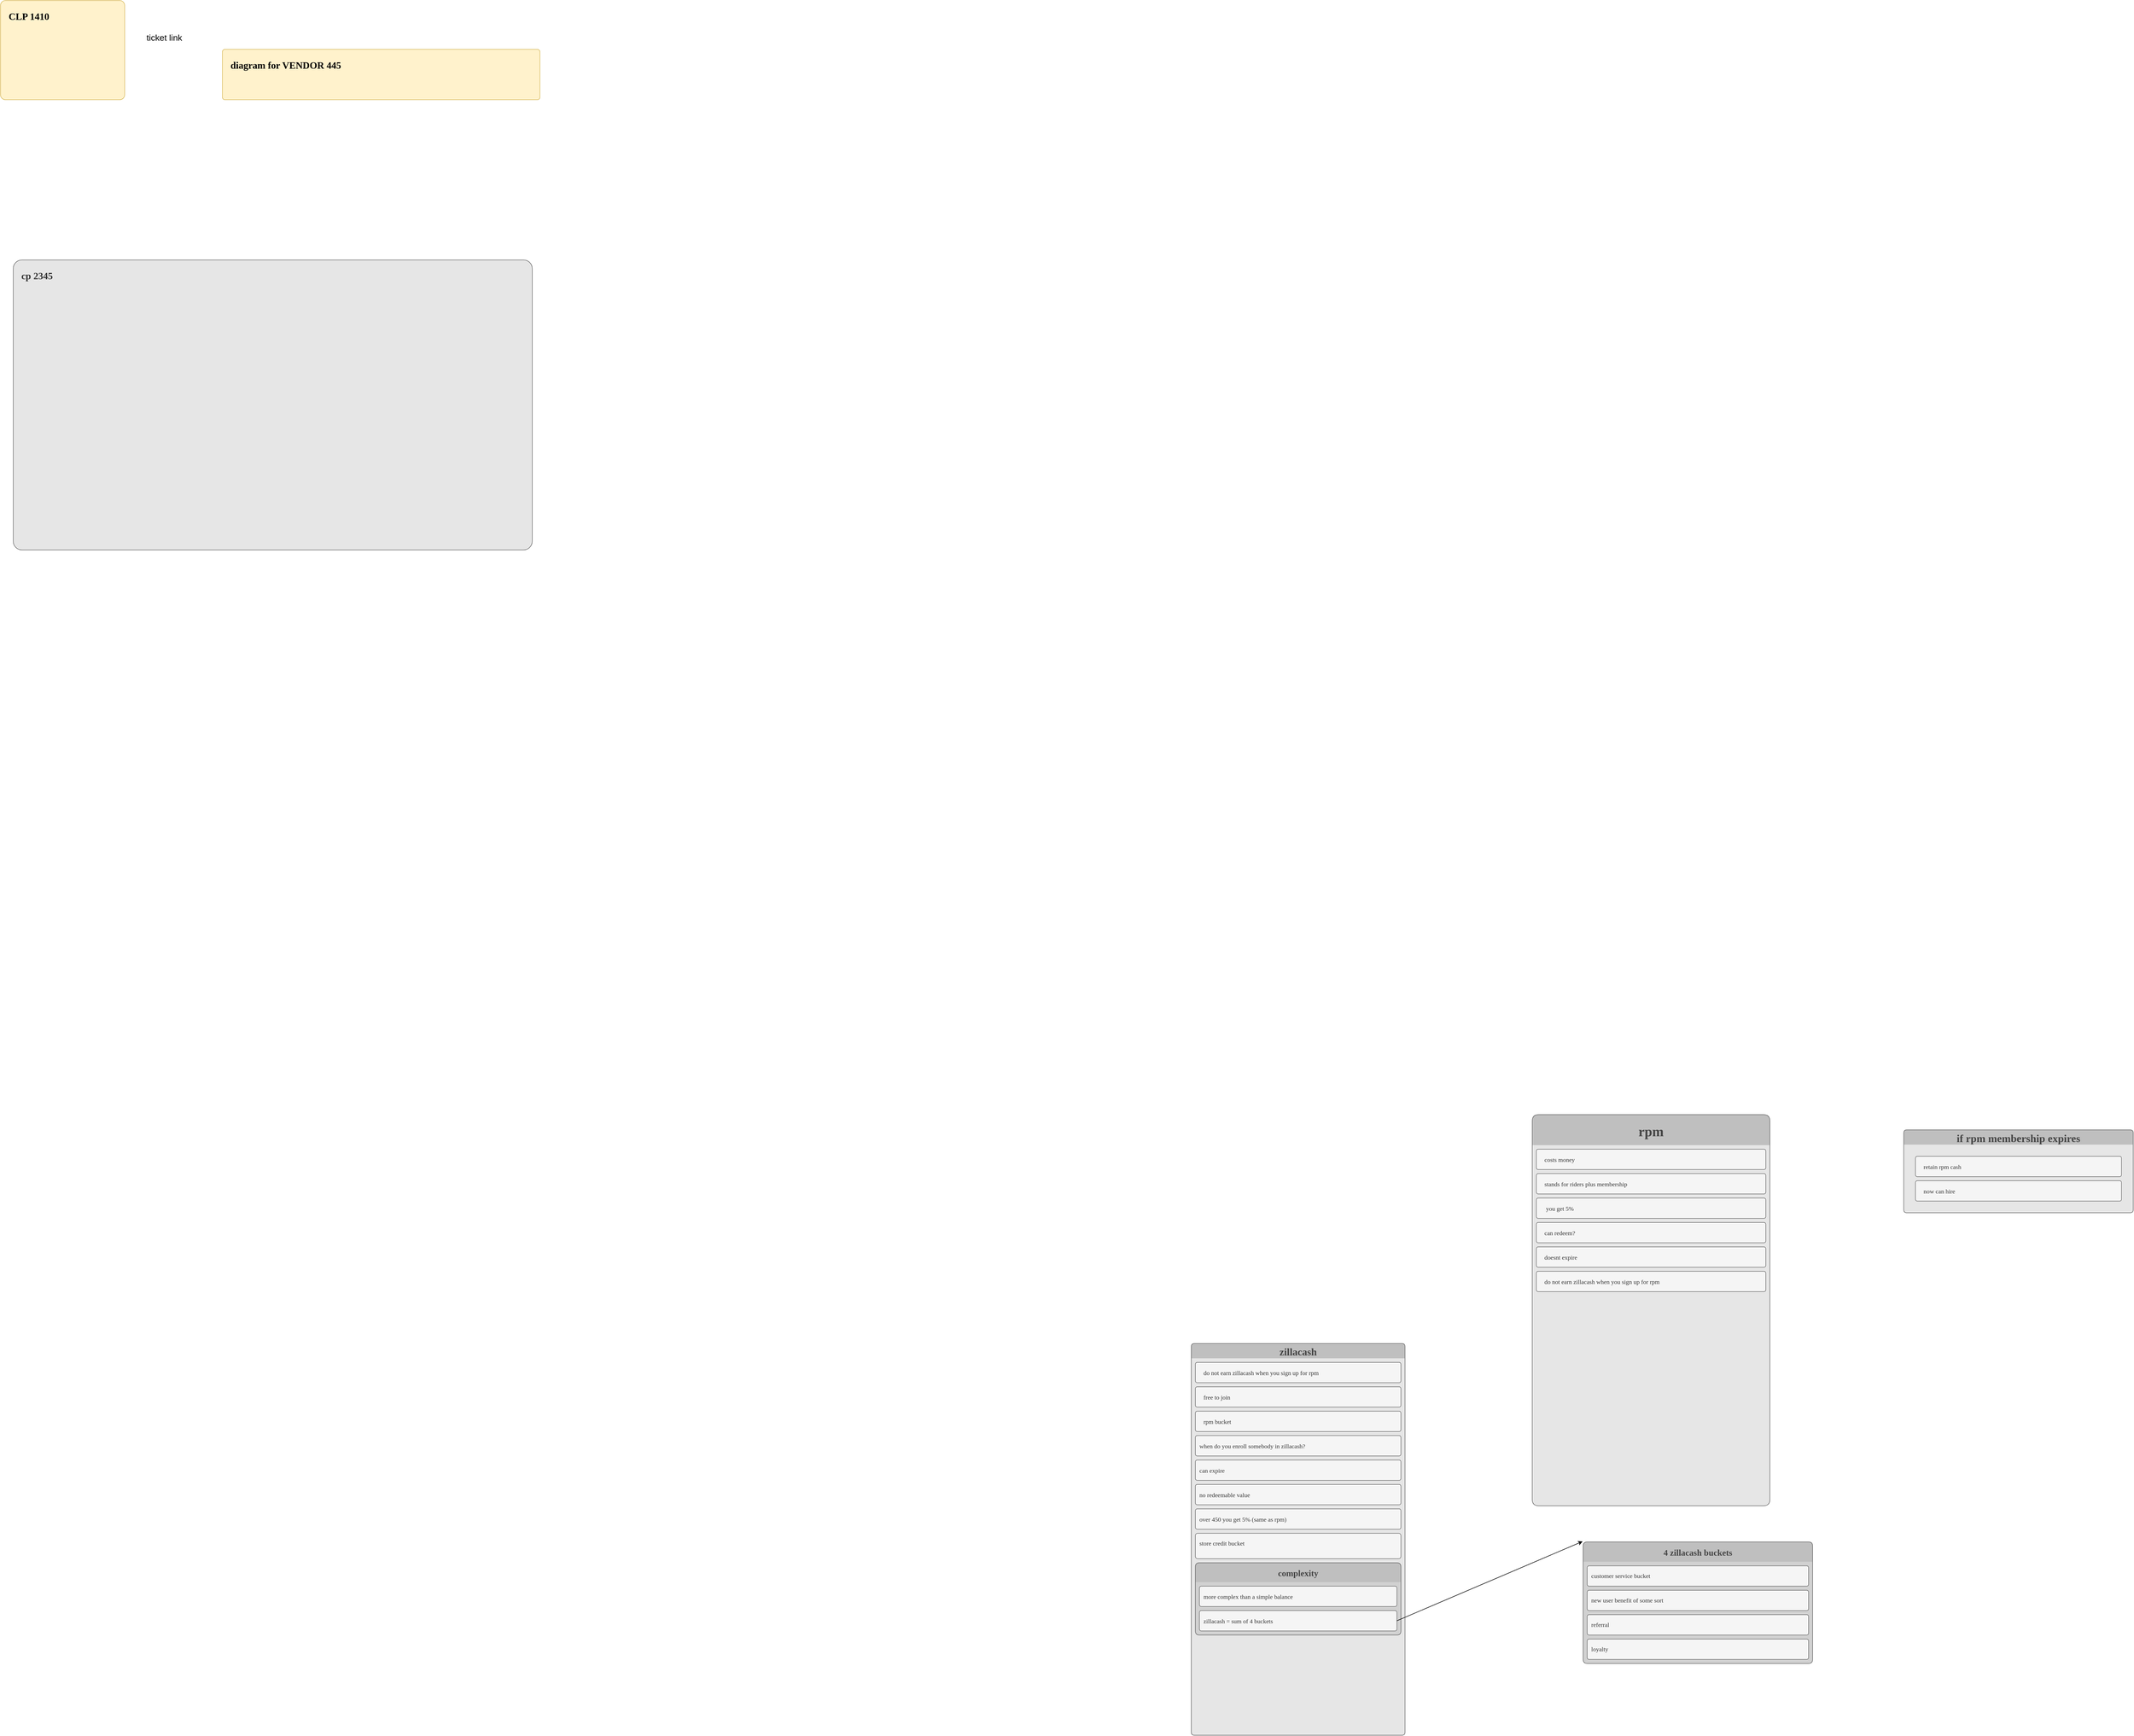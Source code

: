 <mxfile version="15.3.1" type="github" pages="6">
  <diagram id="C5RBs43oDa-KdzZeNtuy" name="inbox">
    <mxGraphModel dx="-772" dy="-1730" grid="1" gridSize="10" guides="1" tooltips="1" connect="1" arrows="1" fold="1" page="0" pageScale="1" pageWidth="850" pageHeight="1100" math="0" shadow="0">
      <root>
        <mxCell id="WIyWlLk6GJQsqaUBKTNV-0" />
        <mxCell id="WIyWlLk6GJQsqaUBKTNV-1" parent="WIyWlLk6GJQsqaUBKTNV-0" />
        <mxCell id="XGWsrecttMS9lB-RMu0K-0" value="CLP 1410" style="rounded=1;whiteSpace=wrap;html=1;fontStyle=1;arcSize=5;align=left;verticalAlign=top;spacingLeft=8;spacingTop=8;fontSize=19;strokeColor=#d6b656;fillColor=#fff2cc;spacingBottom=16;spacing=8;container=1;dropTarget=1;recursiveResize=1;collapsible=0;fontFamily=Merriweather sans;fontSource=https%3A%2F%2Ffonts.googleapis.com%2Fcss%3Ffamily%3DMerriweather%2Bsans;" parent="WIyWlLk6GJQsqaUBKTNV-1" vertex="1">
          <mxGeometry x="3660" y="3390" width="244" height="195" as="geometry" />
        </mxCell>
        <UserObject label="ticket link" link="https://revzilla.atlassian.net/browse/CLP-1410" id="XGWsrecttMS9lB-RMu0K-1">
          <mxCell style="text;whiteSpace=wrap;html=1;fontSize=17;" parent="XGWsrecttMS9lB-RMu0K-0" vertex="1">
            <mxGeometry x="285" y="57.21" width="74.99" height="34" as="geometry" />
          </mxCell>
        </UserObject>
        <UserObject label="diagram for VENDOR 445" link="https://app.diagrams.net/?client=1#HumamiMike%2Ftechnical-mess-diagrams%2Fmaster%2FVENDOR-445.drawio" id="XGWsrecttMS9lB-RMu0K-2">
          <mxCell style="rounded=1;whiteSpace=wrap;html=1;fontStyle=1;arcSize=5;align=left;verticalAlign=top;spacingLeft=8;spacingTop=8;fontSize=19;strokeColor=#d6b656;fillColor=#fff2cc;spacingBottom=16;spacing=8;container=1;dropTarget=1;recursiveResize=1;collapsible=0;fontFamily=Merriweather sans;fontSource=https%3A%2F%2Ffonts.googleapis.com%2Fcss%3Ffamily%3DMerriweather%2Bsans;" parent="WIyWlLk6GJQsqaUBKTNV-1" vertex="1">
            <mxGeometry x="4096" y="3486" width="624" height="99" as="geometry" />
          </mxCell>
        </UserObject>
        <mxCell id="IZxSpuK1Vqr3n79-WZ3M-0" value="zillacash" style="swimlane;html=0;startSize=29;childLayout=stackLayout;horizontalStack=0;stackBorder=8;stackSpacing=8;resizeLast=0;resizeParent=1;swimlaneLine=0;swimlaneFillColor=#E6E6E6;dropTarget=1;collapsible=0;container=1;verticalAlign=middle;fontSize=20;fontStyle=1;labelPosition=center;verticalLabelPosition=middle;align=center;rounded=1;arcSize=7;autosize=0;perimeterSpacing=1;horizontal=1;allowArrows=0;fontFamily=Merriweather sans;fontSource=https%3A%2F%2Ffonts.googleapis.com%2Fcss%3Ffamily%3DMerriweather%2Bsans;fontColor=#454545;labelBorderColor=none;strokeColor=#616161;fillColor=#BFBFBF;" parent="WIyWlLk6GJQsqaUBKTNV-1" vertex="1">
          <mxGeometry x="6000" y="6030" width="420" height="770" as="geometry" />
        </mxCell>
        <mxCell id="IZxSpuK1Vqr3n79-WZ3M-32" value="do not earn zillacash when you sign up for rpm " style="rounded=1;whiteSpace=wrap;html=1;fontSize=12;startSize=0;align=left;labelPosition=center;verticalLabelPosition=middle;verticalAlign=top;shadow=0;fontFamily=Merriweather sans;fontStyle=0;strokeColor=#666666;fillColor=#f5f5f5;arcSize=9;spacingTop=1;spacingLeft=8;fontSource=https%3A%2F%2Ffonts.googleapis.com%2Fcss%3Ffamily%3DMerriweather%2Bsans;fontColor=#333333;autosize=1;spacing=8;" parent="IZxSpuK1Vqr3n79-WZ3M-0" vertex="1">
          <mxGeometry x="8" y="37" width="404" height="40" as="geometry" />
        </mxCell>
        <mxCell id="IZxSpuK1Vqr3n79-WZ3M-1" value="free to join " style="rounded=1;whiteSpace=wrap;html=1;fontSize=12;startSize=0;align=left;labelPosition=center;verticalLabelPosition=middle;verticalAlign=top;shadow=0;fontFamily=Merriweather sans;fontStyle=0;strokeColor=#666666;fillColor=#f5f5f5;arcSize=9;spacingTop=1;spacingLeft=8;fontSource=https%3A%2F%2Ffonts.googleapis.com%2Fcss%3Ffamily%3DMerriweather%2Bsans;fontColor=#333333;autosize=1;spacing=8;" parent="IZxSpuK1Vqr3n79-WZ3M-0" vertex="1">
          <mxGeometry x="8" y="85" width="404" height="40" as="geometry" />
        </mxCell>
        <mxCell id="IZxSpuK1Vqr3n79-WZ3M-40" value="rpm bucket " style="rounded=1;whiteSpace=wrap;html=1;fontSize=12;startSize=0;align=left;labelPosition=center;verticalLabelPosition=middle;verticalAlign=top;shadow=0;fontFamily=Merriweather sans;fontStyle=0;strokeColor=#666666;fillColor=#f5f5f5;arcSize=9;spacingTop=1;spacingLeft=8;fontSource=https%3A%2F%2Ffonts.googleapis.com%2Fcss%3Ffamily%3DMerriweather%2Bsans;fontColor=#333333;autosize=1;spacing=8;" parent="IZxSpuK1Vqr3n79-WZ3M-0" vertex="1">
          <mxGeometry x="8" y="133" width="404" height="40" as="geometry" />
        </mxCell>
        <mxCell id="IZxSpuK1Vqr3n79-WZ3M-41" value="when do you enroll somebody in zillacash? " style="rounded=1;whiteSpace=wrap;html=1;fontSize=12;startSize=0;align=left;labelPosition=center;verticalLabelPosition=middle;verticalAlign=top;shadow=0;fontFamily=Merriweather sans;fontStyle=0;strokeColor=#666666;fillColor=#f5f5f5;arcSize=9;spacingTop=1;spacingLeft=0;fontSource=https%3A%2F%2Ffonts.googleapis.com%2Fcss%3Ffamily%3DMerriweather%2Bsans;fontColor=#333333;autosize=1;spacing=8;" parent="IZxSpuK1Vqr3n79-WZ3M-0" vertex="1">
          <mxGeometry x="8" y="181" width="404" height="40" as="geometry" />
        </mxCell>
        <mxCell id="IZxSpuK1Vqr3n79-WZ3M-4" value="can expire " style="rounded=1;whiteSpace=wrap;html=1;fontSize=12;startSize=0;align=left;labelPosition=center;verticalLabelPosition=middle;verticalAlign=top;shadow=0;fontFamily=Merriweather sans;fontStyle=0;strokeColor=#666666;fillColor=#f5f5f5;arcSize=9;spacingTop=1;spacingLeft=0;fontSource=https%3A%2F%2Ffonts.googleapis.com%2Fcss%3Ffamily%3DMerriweather%2Bsans;fontColor=#333333;autosize=1;spacing=8;" parent="IZxSpuK1Vqr3n79-WZ3M-0" vertex="1">
          <mxGeometry x="8" y="229" width="404" height="40" as="geometry" />
        </mxCell>
        <mxCell id="IZxSpuK1Vqr3n79-WZ3M-3" value="no redeemable value " style="rounded=1;whiteSpace=wrap;html=1;fontSize=12;startSize=0;align=left;labelPosition=center;verticalLabelPosition=middle;verticalAlign=top;shadow=0;fontFamily=Merriweather sans;fontStyle=0;strokeColor=#666666;fillColor=#f5f5f5;arcSize=9;spacingTop=1;spacingLeft=0;fontSource=https%3A%2F%2Ffonts.googleapis.com%2Fcss%3Ffamily%3DMerriweather%2Bsans;fontColor=#333333;autosize=1;spacing=8;" parent="IZxSpuK1Vqr3n79-WZ3M-0" vertex="1">
          <mxGeometry x="8" y="277" width="404" height="40" as="geometry" />
        </mxCell>
        <mxCell id="IZxSpuK1Vqr3n79-WZ3M-2" value="over 450 you get 5% (same as rpm) " style="rounded=1;whiteSpace=wrap;html=1;fontSize=12;startSize=0;align=left;labelPosition=center;verticalLabelPosition=middle;verticalAlign=top;shadow=0;fontFamily=Merriweather sans;fontStyle=0;strokeColor=#666666;fillColor=#f5f5f5;arcSize=9;spacingTop=1;spacingLeft=0;fontSource=https%3A%2F%2Ffonts.googleapis.com%2Fcss%3Ffamily%3DMerriweather%2Bsans;fontColor=#333333;autosize=1;spacing=8;" parent="IZxSpuK1Vqr3n79-WZ3M-0" vertex="1">
          <mxGeometry x="8" y="325" width="404" height="40" as="geometry" />
        </mxCell>
        <mxCell id="IZxSpuK1Vqr3n79-WZ3M-39" value="&lt;div&gt;store credit bucket &lt;br&gt;&lt;/div&gt;&lt;div&gt;&lt;br&gt;&lt;/div&gt;" style="rounded=1;whiteSpace=wrap;html=1;fontSize=12;startSize=0;align=left;labelPosition=center;verticalLabelPosition=middle;verticalAlign=top;shadow=0;fontFamily=Merriweather sans;fontStyle=0;strokeColor=#666666;fillColor=#f5f5f5;arcSize=9;spacingTop=0;spacingLeft=0;fontSource=https%3A%2F%2Ffonts.googleapis.com%2Fcss%3Ffamily%3DMerriweather%2Bsans;fontColor=#333333;autosize=1;spacing=8;" parent="IZxSpuK1Vqr3n79-WZ3M-0" vertex="1">
          <mxGeometry x="8" y="373" width="404" height="50" as="geometry" />
        </mxCell>
        <mxCell id="IZxSpuK1Vqr3n79-WZ3M-45" value="complexity" style="swimlane;html=0;startSize=38;childLayout=stackLayout;horizontalStack=0;stackBorder=8;stackSpacing=8;resizeLast=0;resizeParent=1;swimlaneLine=0;swimlaneFillColor=#D1D1D1;dropTarget=1;collapsible=0;container=1;verticalAlign=middle;fontSize=17;fontStyle=1;labelPosition=center;verticalLabelPosition=middle;align=center;rounded=1;arcSize=7;autosize=1;perimeterSpacing=1;horizontal=1;allowArrows=0;fontFamily=Merriweather sans;fontSource=https%3A%2F%2Ffonts.googleapis.com%2Fcss%3Ffamily%3DMerriweather%2Bsans;fontColor=#454545;labelBorderColor=none;strokeColor=#616161;fillColor=#BFBFBF;resizeHeight=1;" parent="IZxSpuK1Vqr3n79-WZ3M-0" vertex="1">
          <mxGeometry x="8" y="431" width="404" height="142" as="geometry" />
        </mxCell>
        <mxCell id="IZxSpuK1Vqr3n79-WZ3M-11" value="more complex than a simple balance " style="rounded=1;whiteSpace=wrap;html=1;fontSize=12;startSize=0;align=left;labelPosition=center;verticalLabelPosition=middle;verticalAlign=top;shadow=0;fontFamily=Merriweather sans;fontStyle=0;strokeColor=#666666;fillColor=#f5f5f5;arcSize=9;spacingTop=1;spacingLeft=0;fontSource=https%3A%2F%2Ffonts.googleapis.com%2Fcss%3Ffamily%3DMerriweather%2Bsans;fontColor=#333333;autosize=1;spacing=8;" parent="IZxSpuK1Vqr3n79-WZ3M-45" vertex="1">
          <mxGeometry x="8" y="46" width="388" height="40" as="geometry" />
        </mxCell>
        <mxCell id="IZxSpuK1Vqr3n79-WZ3M-38" value="zillacash = sum of 4 buckets " style="rounded=1;whiteSpace=wrap;html=1;fontSize=12;startSize=0;align=left;labelPosition=center;verticalLabelPosition=middle;verticalAlign=top;shadow=0;fontFamily=Merriweather sans;fontStyle=0;strokeColor=#666666;fillColor=#f5f5f5;arcSize=9;spacingTop=1;spacingLeft=0;fontSource=https%3A%2F%2Ffonts.googleapis.com%2Fcss%3Ffamily%3DMerriweather%2Bsans;fontColor=#333333;autosize=1;spacing=8;" parent="IZxSpuK1Vqr3n79-WZ3M-45" vertex="1">
          <mxGeometry x="8" y="94" width="388" height="40" as="geometry" />
        </mxCell>
        <mxCell id="IZxSpuK1Vqr3n79-WZ3M-5" value="rpm" style="swimlane;html=0;startSize=60;childLayout=stackLayout;horizontalStack=0;stackBorder=8;stackSpacing=8;resizeLast=0;resizeParent=1;swimlaneLine=0;swimlaneFillColor=#E6E6E6;dropTarget=1;collapsible=0;container=1;verticalAlign=middle;fontSize=27;fontStyle=1;labelPosition=center;verticalLabelPosition=middle;align=center;rounded=1;arcSize=7;autosize=0;perimeterSpacing=4;horizontal=1;allowArrows=0;fontFamily=Merriweather sans;fontSource=https%3A%2F%2Ffonts.googleapis.com%2Fcss%3Ffamily%3DMerriweather%2Bsans;fontColor=#454545;labelBorderColor=none;strokeColor=#616161;fillColor=#BFBFBF;" parent="WIyWlLk6GJQsqaUBKTNV-1" vertex="1">
          <mxGeometry x="6670" y="5580" width="467" height="769" as="geometry" />
        </mxCell>
        <mxCell id="IZxSpuK1Vqr3n79-WZ3M-6" value="costs money" style="rounded=1;whiteSpace=wrap;html=1;fontSize=12;startSize=0;align=left;labelPosition=center;verticalLabelPosition=middle;verticalAlign=top;shadow=0;fontFamily=Merriweather sans;fontStyle=0;strokeColor=#666666;fillColor=#f5f5f5;arcSize=9;spacingTop=1;spacingLeft=8;fontSource=https%3A%2F%2Ffonts.googleapis.com%2Fcss%3Ffamily%3DMerriweather%2Bsans;fontColor=#333333;autosize=1;spacing=8;" parent="IZxSpuK1Vqr3n79-WZ3M-5" vertex="1">
          <mxGeometry x="8" y="68" width="451" height="40" as="geometry" />
        </mxCell>
        <mxCell id="IZxSpuK1Vqr3n79-WZ3M-36" value="stands for riders plus membership" style="rounded=1;whiteSpace=wrap;html=1;fontSize=12;startSize=0;align=left;labelPosition=center;verticalLabelPosition=middle;verticalAlign=top;shadow=0;fontFamily=Merriweather sans;fontStyle=0;strokeColor=#666666;fillColor=#f5f5f5;arcSize=9;spacingTop=1;spacingLeft=8;fontSource=https%3A%2F%2Ffonts.googleapis.com%2Fcss%3Ffamily%3DMerriweather%2Bsans;fontColor=#333333;autosize=1;spacing=8;" parent="IZxSpuK1Vqr3n79-WZ3M-5" vertex="1">
          <mxGeometry x="8" y="116" width="451" height="40" as="geometry" />
        </mxCell>
        <mxCell id="IZxSpuK1Vqr3n79-WZ3M-7" value="&amp;nbsp;you get 5%" style="rounded=1;whiteSpace=wrap;html=1;fontSize=12;startSize=0;align=left;labelPosition=center;verticalLabelPosition=middle;verticalAlign=top;shadow=0;fontFamily=Merriweather sans;fontStyle=0;strokeColor=#666666;fillColor=#f5f5f5;arcSize=9;spacingTop=1;spacingLeft=8;fontSource=https%3A%2F%2Ffonts.googleapis.com%2Fcss%3Ffamily%3DMerriweather%2Bsans;fontColor=#333333;autosize=1;spacing=8;" parent="IZxSpuK1Vqr3n79-WZ3M-5" vertex="1">
          <mxGeometry x="8" y="164" width="451" height="40" as="geometry" />
        </mxCell>
        <mxCell id="IZxSpuK1Vqr3n79-WZ3M-8" value="can redeem?" style="rounded=1;whiteSpace=wrap;html=1;fontSize=12;startSize=0;align=left;labelPosition=center;verticalLabelPosition=middle;verticalAlign=top;shadow=0;fontFamily=Merriweather sans;fontStyle=0;strokeColor=#666666;fillColor=#f5f5f5;arcSize=9;spacingTop=1;spacingLeft=8;fontSource=https%3A%2F%2Ffonts.googleapis.com%2Fcss%3Ffamily%3DMerriweather%2Bsans;fontColor=#333333;autosize=1;spacing=8;" parent="IZxSpuK1Vqr3n79-WZ3M-5" vertex="1">
          <mxGeometry x="8" y="212" width="451" height="40" as="geometry" />
        </mxCell>
        <mxCell id="IZxSpuK1Vqr3n79-WZ3M-9" value="doesnt expire" style="rounded=1;whiteSpace=wrap;html=1;fontSize=12;startSize=0;align=left;labelPosition=center;verticalLabelPosition=middle;verticalAlign=top;shadow=0;fontFamily=Merriweather sans;fontStyle=0;strokeColor=#666666;fillColor=#f5f5f5;arcSize=9;spacingTop=1;spacingLeft=8;fontSource=https%3A%2F%2Ffonts.googleapis.com%2Fcss%3Ffamily%3DMerriweather%2Bsans;fontColor=#333333;autosize=1;spacing=8;" parent="IZxSpuK1Vqr3n79-WZ3M-5" vertex="1">
          <mxGeometry x="8" y="260" width="451" height="40" as="geometry" />
        </mxCell>
        <mxCell id="IZxSpuK1Vqr3n79-WZ3M-28" value="do not earn zillacash when you sign up for rpm" style="rounded=1;whiteSpace=wrap;html=1;fontSize=12;startSize=0;align=left;labelPosition=center;verticalLabelPosition=middle;verticalAlign=top;shadow=0;fontFamily=Merriweather sans;fontStyle=0;strokeColor=#666666;fillColor=#f5f5f5;arcSize=9;spacingTop=1;spacingLeft=8;fontSource=https%3A%2F%2Ffonts.googleapis.com%2Fcss%3Ffamily%3DMerriweather%2Bsans;fontColor=#333333;autosize=1;spacing=8;" parent="IZxSpuK1Vqr3n79-WZ3M-5" vertex="1">
          <mxGeometry x="8" y="308" width="451" height="40" as="geometry" />
        </mxCell>
        <mxCell id="IZxSpuK1Vqr3n79-WZ3M-21" value="4 zillacash buckets" style="swimlane;html=0;startSize=39;childLayout=stackLayout;horizontalStack=0;stackBorder=8;stackSpacing=8;resizeLast=0;resizeParent=1;swimlaneLine=0;swimlaneFillColor=#D1D1D1;dropTarget=1;collapsible=0;container=1;verticalAlign=middle;fontSize=17;fontStyle=1;labelPosition=center;verticalLabelPosition=middle;align=center;rounded=1;arcSize=7;autosize=1;perimeterSpacing=1;horizontal=1;allowArrows=0;fontFamily=Merriweather sans;fontSource=https%3A%2F%2Ffonts.googleapis.com%2Fcss%3Ffamily%3DMerriweather%2Bsans;fontColor=#454545;labelBorderColor=none;strokeColor=#616161;fillColor=#BFBFBF;resizeHeight=1;" parent="WIyWlLk6GJQsqaUBKTNV-1" vertex="1">
          <mxGeometry x="6770" y="6420" width="451" height="239" as="geometry" />
        </mxCell>
        <mxCell id="IZxSpuK1Vqr3n79-WZ3M-12" value="customer service bucket " style="rounded=1;whiteSpace=wrap;html=1;fontSize=12;startSize=0;align=left;labelPosition=center;verticalLabelPosition=middle;verticalAlign=top;shadow=0;fontFamily=Merriweather sans;fontStyle=0;strokeColor=#666666;fillColor=#f5f5f5;arcSize=9;spacingTop=0;spacingLeft=0;fontSource=https%3A%2F%2Ffonts.googleapis.com%2Fcss%3Ffamily%3DMerriweather%2Bsans;fontColor=#333333;spacing=8;autosize=1;" parent="IZxSpuK1Vqr3n79-WZ3M-21" vertex="1">
          <mxGeometry x="8" y="47" width="435" height="40" as="geometry" />
        </mxCell>
        <mxCell id="IZxSpuK1Vqr3n79-WZ3M-37" value="new user benefit of some sort " style="rounded=1;whiteSpace=wrap;html=1;fontSize=12;startSize=0;align=left;labelPosition=center;verticalLabelPosition=middle;verticalAlign=top;shadow=0;fontFamily=Merriweather sans;fontStyle=0;strokeColor=#666666;fillColor=#f5f5f5;arcSize=9;spacingTop=0;spacingLeft=0;fontSource=https%3A%2F%2Ffonts.googleapis.com%2Fcss%3Ffamily%3DMerriweather%2Bsans;fontColor=#333333;spacing=8;autosize=1;" parent="IZxSpuK1Vqr3n79-WZ3M-21" vertex="1">
          <mxGeometry x="8" y="95" width="435" height="40" as="geometry" />
        </mxCell>
        <mxCell id="IZxSpuK1Vqr3n79-WZ3M-42" value="referral " style="rounded=1;whiteSpace=wrap;html=1;fontSize=12;startSize=0;align=left;labelPosition=center;verticalLabelPosition=middle;verticalAlign=top;shadow=0;fontFamily=Merriweather sans;fontStyle=0;strokeColor=#666666;fillColor=#f5f5f5;arcSize=9;spacingTop=0;spacingLeft=0;fontSource=https%3A%2F%2Ffonts.googleapis.com%2Fcss%3Ffamily%3DMerriweather%2Bsans;fontColor=#333333;spacing=8;autosize=1;" parent="IZxSpuK1Vqr3n79-WZ3M-21" vertex="1">
          <mxGeometry x="8" y="143" width="435" height="40" as="geometry" />
        </mxCell>
        <mxCell id="IZxSpuK1Vqr3n79-WZ3M-20" value="&lt;div&gt;loyalty&lt;/div&gt;" style="rounded=1;whiteSpace=wrap;html=1;fontSize=12;startSize=0;align=left;labelPosition=center;verticalLabelPosition=middle;verticalAlign=top;shadow=0;fontFamily=Merriweather sans;fontStyle=0;strokeColor=#666666;fillColor=#f5f5f5;arcSize=9;spacingTop=0;spacingLeft=0;fontSource=https%3A%2F%2Ffonts.googleapis.com%2Fcss%3Ffamily%3DMerriweather%2Bsans;fontColor=#333333;spacing=8;autosize=1;" parent="IZxSpuK1Vqr3n79-WZ3M-21" vertex="1">
          <mxGeometry x="8" y="191" width="435" height="40" as="geometry" />
        </mxCell>
        <mxCell id="IZxSpuK1Vqr3n79-WZ3M-44" style="rounded=0;orthogonalLoop=1;jettySize=auto;html=1;exitX=1;exitY=0.5;exitDx=0;exitDy=0;entryX=0;entryY=0;entryDx=0;entryDy=0;fontSize=21;" parent="WIyWlLk6GJQsqaUBKTNV-1" source="IZxSpuK1Vqr3n79-WZ3M-38" target="IZxSpuK1Vqr3n79-WZ3M-21" edge="1">
          <mxGeometry relative="1" as="geometry" />
        </mxCell>
        <UserObject label="cp 2345" link="data:page/id,0HrBhqJpiohKNROaSmBl" id="JqBsoodp6zVxTvjz_Dbs-0">
          <mxCell style="rounded=1;whiteSpace=wrap;html=1;fontStyle=1;arcSize=3;align=left;verticalAlign=top;spacingLeft=8;spacingTop=8;fontSize=19;fontColor=#333333;strokeColor=#666666;fillColor=#E6E6E6;spacingBottom=16;spacing=8;container=1;dropTarget=1;recursiveResize=0;collapsible=0;fontFamily=Merriweather sans;fontSource=https%3A%2F%2Ffonts.googleapis.com%2Fcss%3Ffamily%3DMerriweather%2Bsans;movable=0;resizable=0;rotatable=0;deletable=0;editable=0;connectable=0;" parent="WIyWlLk6GJQsqaUBKTNV-1" vertex="1">
            <mxGeometry x="3685" y="3900" width="1020" height="570" as="geometry" />
          </mxCell>
        </UserObject>
        <mxCell id="IZxSpuK1Vqr3n79-WZ3M-29" value="if rpm membership expires" style="swimlane;html=0;startSize=29;childLayout=stackLayout;horizontalStack=0;stackBorder=23;stackSpacing=8;resizeLast=0;resizeParent=1;swimlaneLine=0;swimlaneFillColor=#E6E6E6;dropTarget=1;collapsible=0;container=1;verticalAlign=middle;fontSize=21;fontStyle=1;labelPosition=center;verticalLabelPosition=middle;align=center;rounded=1;arcSize=7;autosize=0;perimeterSpacing=1;horizontal=1;allowArrows=0;fontFamily=Merriweather sans;fontSource=https%3A%2F%2Ffonts.googleapis.com%2Fcss%3Ffamily%3DMerriweather%2Bsans;fontColor=#454545;labelBorderColor=none;strokeColor=#616161;fillColor=#BFBFBF;" parent="WIyWlLk6GJQsqaUBKTNV-1" vertex="1">
          <mxGeometry x="7400" y="5610" width="451" height="163" as="geometry" />
        </mxCell>
        <mxCell id="IZxSpuK1Vqr3n79-WZ3M-30" value="&lt;div&gt;retain rpm cash&lt;/div&gt;" style="rounded=1;whiteSpace=wrap;html=1;fontSize=12;startSize=0;align=left;labelPosition=center;verticalLabelPosition=middle;verticalAlign=top;shadow=0;fontFamily=Merriweather sans;fontStyle=0;strokeColor=#666666;fillColor=#f5f5f5;arcSize=9;spacingTop=1;spacingLeft=8;fontSource=https%3A%2F%2Ffonts.googleapis.com%2Fcss%3Ffamily%3DMerriweather%2Bsans;fontColor=#333333;autosize=1;spacing=8;" parent="IZxSpuK1Vqr3n79-WZ3M-29" vertex="1">
          <mxGeometry x="23" y="52" width="405" height="40" as="geometry" />
        </mxCell>
        <mxCell id="IZxSpuK1Vqr3n79-WZ3M-35" value="now can hire " style="rounded=1;whiteSpace=wrap;html=1;fontSize=12;startSize=0;align=left;labelPosition=center;verticalLabelPosition=middle;verticalAlign=top;shadow=0;fontFamily=Merriweather sans;fontStyle=0;strokeColor=#666666;fillColor=#f5f5f5;arcSize=9;spacingTop=1;spacingLeft=8;fontSource=https%3A%2F%2Ffonts.googleapis.com%2Fcss%3Ffamily%3DMerriweather%2Bsans;fontColor=#333333;autosize=1;spacing=8;" parent="IZxSpuK1Vqr3n79-WZ3M-29" vertex="1">
          <mxGeometry x="23" y="100" width="405" height="40" as="geometry" />
        </mxCell>
      </root>
    </mxGraphModel>
  </diagram>
  <diagram id="WySVT0Ndezc4DhmYAPEs" name="loyalty-diagram">
    <mxGraphModel dx="-1565" dy="-2562" grid="1" gridSize="10" guides="1" tooltips="1" connect="1" arrows="1" fold="1" page="1" pageScale="1" pageWidth="850" pageHeight="1100" math="0" shadow="0">
      <root>
        <mxCell id="m8sjC8u_sM0VH_ZlLgdD-0" />
        <mxCell id="m8sjC8u_sM0VH_ZlLgdD-1" parent="m8sjC8u_sM0VH_ZlLgdD-0" />
        <mxCell id="m8sjC8u_sM0VH_ZlLgdD-2" value="clp 2341" style="rounded=1;whiteSpace=wrap;html=1;fontStyle=1;arcSize=4;align=left;verticalAlign=top;spacingLeft=8;spacingTop=8;fontSize=19;fontColor=#333333;strokeColor=#666666;fillColor=#E6E6E6;spacingBottom=16;spacing=8;container=1;dropTarget=1;recursiveResize=1;collapsible=0;fontFamily=Merriweather sans;fontSource=https%3A%2F%2Ffonts.googleapis.com%2Fcss%3Ffamily%3DMerriweather%2Bsans;movable=1;resizable=1;rotatable=1;deletable=1;editable=1;connectable=1;" parent="m8sjC8u_sM0VH_ZlLgdD-1" vertex="1">
          <mxGeometry x="5261" y="4574" width="1456" height="790" as="geometry" />
        </mxCell>
        <UserObject label="https://revzilla.atlassian.net/browse/CLP-2341" link="https://revzilla.atlassian.net/browse/CLP-2341" id="m8sjC8u_sM0VH_ZlLgdD-3">
          <mxCell style="text;whiteSpace=wrap;html=1;" parent="m8sjC8u_sM0VH_ZlLgdD-2" vertex="1">
            <mxGeometry x="145.257" y="14" width="982.337" height="28" as="geometry" />
          </mxCell>
        </UserObject>
        <mxCell id="m8sjC8u_sM0VH_ZlLgdD-4" value="all requests " style="rounded=1;whiteSpace=wrap;html=1;fontStyle=1;arcSize=5;align=left;verticalAlign=top;spacingLeft=8;spacingTop=8;fontSize=19;fontColor=#333333;strokeColor=#666666;fillColor=#E6E6E6;spacingBottom=16;spacing=8;container=1;dropTarget=1;recursiveResize=1;collapsible=0;fontFamily=Merriweather sans;fontSource=https%3A%2F%2Ffonts.googleapis.com%2Fcss%3Ffamily%3DMerriweather%2Bsans;" parent="m8sjC8u_sM0VH_ZlLgdD-2" vertex="1">
          <mxGeometry x="128.997" y="191" width="279.076" height="244" as="geometry" />
        </mxCell>
        <mxCell id="m8sjC8u_sM0VH_ZlLgdD-5" value="every time customer id is available " style="rounded=1;whiteSpace=wrap;html=1;fontSize=12;startSize=0;align=left;labelPosition=center;verticalLabelPosition=middle;verticalAlign=top;shadow=0;fontFamily=Merriweather sans;fontStyle=0;strokeColor=#666666;fillColor=#f5f5f5;arcSize=14;spacingTop=1;spacingLeft=8;fontSource=https%3A%2F%2Ffonts.googleapis.com%2Fcss%3Ffamily%3DMerriweather%2Bsans;fontColor=#333333;" parent="m8sjC8u_sM0VH_ZlLgdD-2" vertex="1">
          <mxGeometry x="621.996" y="211" width="349.989" height="28" as="geometry" />
        </mxCell>
        <mxCell id="m8sjC8u_sM0VH_ZlLgdD-6" value="Verify this using the retry queue GUI inside Admin." style="rounded=1;whiteSpace=wrap;html=1;fontSize=12;align=center;strokeColor=#6c8ebf;fillColor=#dae8fc;" parent="m8sjC8u_sM0VH_ZlLgdD-2" vertex="1">
          <mxGeometry x="721.997" y="338" width="349.989" height="47" as="geometry" />
        </mxCell>
        <mxCell id="m8sjC8u_sM0VH_ZlLgdD-7" value="retry queue" style="rounded=1;whiteSpace=wrap;html=1;fontSize=20;startSize=0;align=left;strokeColor=none;shadow=0;direction=south;fillColor=#D6B48D;" parent="m8sjC8u_sM0VH_ZlLgdD-2" vertex="1">
          <mxGeometry x="673.004" y="255" width="349.989" height="52" as="geometry" />
        </mxCell>
        <mxCell id="m8sjC8u_sM0VH_ZlLgdD-8" value="" style="edgeStyle=none;rounded=0;orthogonalLoop=1;jettySize=auto;html=1;fontSize=10;startSize=11;endSize=10;strokeColor=#FF0080;" parent="m8sjC8u_sM0VH_ZlLgdD-1" source="m8sjC8u_sM0VH_ZlLgdD-13" target="m8sjC8u_sM0VH_ZlLgdD-14" edge="1">
          <mxGeometry relative="1" as="geometry" />
        </mxCell>
        <mxCell id="m8sjC8u_sM0VH_ZlLgdD-9" style="edgeStyle=none;rounded=0;orthogonalLoop=1;jettySize=auto;html=1;fontSize=10;startSize=11;endSize=10;strokeColor=#FF0080;" parent="m8sjC8u_sM0VH_ZlLgdD-1" source="m8sjC8u_sM0VH_ZlLgdD-13" target="m8sjC8u_sM0VH_ZlLgdD-15" edge="1">
          <mxGeometry relative="1" as="geometry" />
        </mxCell>
        <mxCell id="m8sjC8u_sM0VH_ZlLgdD-10" value="" style="edgeStyle=none;rounded=0;orthogonalLoop=1;jettySize=auto;html=1;fontSize=10;startSize=11;endSize=10;strokeColor=#FF0080;" parent="m8sjC8u_sM0VH_ZlLgdD-1" source="m8sjC8u_sM0VH_ZlLgdD-13" target="m8sjC8u_sM0VH_ZlLgdD-14" edge="1">
          <mxGeometry relative="1" as="geometry" />
        </mxCell>
        <mxCell id="m8sjC8u_sM0VH_ZlLgdD-11" style="edgeStyle=none;rounded=0;orthogonalLoop=1;jettySize=auto;html=1;exitX=0;exitY=0.25;exitDx=0;exitDy=0;fontSize=10;startSize=11;endSize=10;strokeColor=#FF0080;" parent="m8sjC8u_sM0VH_ZlLgdD-1" source="m8sjC8u_sM0VH_ZlLgdD-13" target="m8sjC8u_sM0VH_ZlLgdD-19" edge="1">
          <mxGeometry relative="1" as="geometry" />
        </mxCell>
        <mxCell id="m8sjC8u_sM0VH_ZlLgdD-12" style="edgeStyle=none;rounded=0;orthogonalLoop=1;jettySize=auto;html=1;exitX=1;exitY=0.5;exitDx=0;exitDy=0;fontSize=10;startArrow=classicThin;startFill=1;startSize=11;endSize=10;strokeColor=#FF0080;" parent="m8sjC8u_sM0VH_ZlLgdD-1" source="m8sjC8u_sM0VH_ZlLgdD-29" target="m8sjC8u_sM0VH_ZlLgdD-21" edge="1">
          <mxGeometry relative="1" as="geometry" />
        </mxCell>
        <mxCell id="m8sjC8u_sM0VH_ZlLgdD-13" value="dircom" style="rounded=1;whiteSpace=wrap;html=1;fontSize=12;align=center;strokeColor=#6c8ebf;fillColor=#dae8fc;" parent="m8sjC8u_sM0VH_ZlLgdD-1" vertex="1">
          <mxGeometry x="5744" y="5655" width="89.02" height="126.5" as="geometry" />
        </mxCell>
        <mxCell id="m8sjC8u_sM0VH_ZlLgdD-14" value="purchased software, back end of j&amp;amp;p website" style="rounded=1;whiteSpace=wrap;html=1;fontSize=12;align=center;strokeColor=#82b366;fillColor=#d5e8d4;" parent="m8sjC8u_sM0VH_ZlLgdD-1" vertex="1">
          <mxGeometry x="5489.997" y="5780" width="136.107" height="47" as="geometry" />
        </mxCell>
        <mxCell id="m8sjC8u_sM0VH_ZlLgdD-15" value="" style="shape=cylinder3;whiteSpace=wrap;html=1;boundedLbl=1;backgroundOutline=1;size=15;fontSize=10;fillColor=#ffffff;align=left;strokeWidth=3;strokeColor=#ABBAAA;" parent="m8sjC8u_sM0VH_ZlLgdD-1" vertex="1">
          <mxGeometry x="5754.199" y="5827" width="68.625" height="80" as="geometry" />
        </mxCell>
        <mxCell id="m8sjC8u_sM0VH_ZlLgdD-16" value="" style="shape=cylinder3;whiteSpace=wrap;html=1;boundedLbl=1;backgroundOutline=1;size=15;fontSize=10;strokeColor=#ABBAAA;fillColor=#ffffff;align=left;strokeWidth=3;" parent="m8sjC8u_sM0VH_ZlLgdD-1" vertex="1">
          <mxGeometry x="6916.999" y="5708" width="68.625" height="80" as="geometry" />
        </mxCell>
        <mxCell id="m8sjC8u_sM0VH_ZlLgdD-17" style="edgeStyle=none;rounded=0;orthogonalLoop=1;jettySize=auto;html=1;fontSize=10;startSize=11;endSize=10;strokeColor=#FF0080;" parent="m8sjC8u_sM0VH_ZlLgdD-1" source="m8sjC8u_sM0VH_ZlLgdD-18" target="m8sjC8u_sM0VH_ZlLgdD-16" edge="1">
          <mxGeometry relative="1" as="geometry" />
        </mxCell>
        <mxCell id="m8sjC8u_sM0VH_ZlLgdD-18" value="ecom" style="rounded=1;whiteSpace=wrap;html=1;fontSize=12;align=center;strokeColor=#6c8ebf;fillColor=#dae8fc;" parent="m8sjC8u_sM0VH_ZlLgdD-1" vertex="1">
          <mxGeometry x="6586" y="5617" width="105.29" height="81" as="geometry" />
        </mxCell>
        <mxCell id="m8sjC8u_sM0VH_ZlLgdD-19" value=".net" style="rounded=1;whiteSpace=wrap;html=1;fontSize=12;align=center;strokeColor=#82b366;fillColor=#d5e8d4;" parent="m8sjC8u_sM0VH_ZlLgdD-1" vertex="1">
          <mxGeometry x="5579.997" y="5595.25" width="68.625" height="47" as="geometry" />
        </mxCell>
        <mxCell id="m8sjC8u_sM0VH_ZlLgdD-20" style="edgeStyle=none;rounded=0;orthogonalLoop=1;jettySize=auto;html=1;exitX=0.5;exitY=1;exitDx=0;exitDy=0;fontSize=10;startSize=11;endSize=10;strokeColor=#FF0080;" parent="m8sjC8u_sM0VH_ZlLgdD-1" source="m8sjC8u_sM0VH_ZlLgdD-21" target="m8sjC8u_sM0VH_ZlLgdD-22" edge="1">
          <mxGeometry relative="1" as="geometry" />
        </mxCell>
        <mxCell id="m8sjC8u_sM0VH_ZlLgdD-21" value="loyalty service" style="rounded=1;whiteSpace=wrap;html=1;fontSize=12;align=center;strokeColor=#6c8ebf;fillColor=#dae8fc;" parent="m8sjC8u_sM0VH_ZlLgdD-1" vertex="1">
          <mxGeometry x="6300" y="5642.25" width="105" height="152" as="geometry" />
        </mxCell>
        <mxCell id="m8sjC8u_sM0VH_ZlLgdD-22" value="" style="shape=cylinder3;whiteSpace=wrap;html=1;boundedLbl=1;backgroundOutline=1;size=15;fontSize=10;fillColor=#ffffff;align=left;strokeWidth=3;strokeColor=#ABBAAA;" parent="m8sjC8u_sM0VH_ZlLgdD-1" vertex="1">
          <mxGeometry x="6318.184" y="5835" width="68.625" height="80" as="geometry" />
        </mxCell>
        <mxCell id="m8sjC8u_sM0VH_ZlLgdD-23" style="edgeStyle=none;rounded=0;orthogonalLoop=1;jettySize=auto;html=1;exitX=0.5;exitY=1;exitDx=0;exitDy=0;fontSize=10;startArrow=none;startFill=0;startSize=11;endSize=10;strokeColor=#FF0080;" parent="m8sjC8u_sM0VH_ZlLgdD-1" source="m8sjC8u_sM0VH_ZlLgdD-24" target="m8sjC8u_sM0VH_ZlLgdD-25" edge="1">
          <mxGeometry relative="1" as="geometry" />
        </mxCell>
        <mxCell id="m8sjC8u_sM0VH_ZlLgdD-24" value="lots of duplicate data" style="rounded=1;whiteSpace=wrap;html=1;fontSize=12;align=center;strokeColor=#b85450;fillColor=#f8cecc;" parent="m8sjC8u_sM0VH_ZlLgdD-1" vertex="1">
          <mxGeometry x="5989.997" y="5781.5" width="96.075" height="47" as="geometry" />
        </mxCell>
        <mxCell id="m8sjC8u_sM0VH_ZlLgdD-25" value="errors in dedupe" style="rounded=1;whiteSpace=wrap;html=1;fontSize=12;align=center;strokeColor=#b85450;fillColor=#f8cecc;" parent="m8sjC8u_sM0VH_ZlLgdD-1" vertex="1">
          <mxGeometry x="5989.997" y="5847.5" width="96.075" height="47" as="geometry" />
        </mxCell>
        <mxCell id="m8sjC8u_sM0VH_ZlLgdD-26" style="edgeStyle=none;rounded=0;orthogonalLoop=1;jettySize=auto;html=1;exitX=1;exitY=0.5;exitDx=0;exitDy=0;fontSize=10;startArrow=classic;startFill=1;startSize=11;endSize=10;strokeColor=#FF0080;" parent="m8sjC8u_sM0VH_ZlLgdD-1" source="m8sjC8u_sM0VH_ZlLgdD-27" target="m8sjC8u_sM0VH_ZlLgdD-16" edge="1">
          <mxGeometry relative="1" as="geometry" />
        </mxCell>
        <mxCell id="m8sjC8u_sM0VH_ZlLgdD-27" value="redline" style="rounded=1;whiteSpace=wrap;html=1;fontSize=12;align=center;strokeColor=#6c8ebf;fillColor=#dae8fc;" parent="m8sjC8u_sM0VH_ZlLgdD-1" vertex="1">
          <mxGeometry x="6586" y="5835" width="105.29" height="72" as="geometry" />
        </mxCell>
        <mxCell id="m8sjC8u_sM0VH_ZlLgdD-28" style="edgeStyle=none;rounded=0;orthogonalLoop=1;jettySize=auto;html=1;exitX=0.5;exitY=1;exitDx=0;exitDy=0;fontSize=10;startArrow=none;startFill=0;startSize=11;endSize=10;strokeColor=#FF0080;" parent="m8sjC8u_sM0VH_ZlLgdD-1" source="m8sjC8u_sM0VH_ZlLgdD-29" target="m8sjC8u_sM0VH_ZlLgdD-24" edge="1">
          <mxGeometry relative="1" as="geometry" />
        </mxCell>
        <mxCell id="m8sjC8u_sM0VH_ZlLgdD-29" value="&amp;lt;&amp;gt;" style="whiteSpace=wrap;html=1;fontSize=14;align=center;strokeColor=#ABBAAA;fillColor=#ffffff;strokeWidth=3;" parent="m8sjC8u_sM0VH_ZlLgdD-1" vertex="1">
          <mxGeometry x="5990" y="5680.5" width="96.08" height="75.5" as="geometry" />
        </mxCell>
        <mxCell id="m8sjC8u_sM0VH_ZlLgdD-30" value="" style="edgeStyle=none;rounded=0;orthogonalLoop=1;jettySize=auto;html=1;exitX=1;exitY=0.5;exitDx=0;exitDy=0;fontSize=10;startArrow=classicThin;startFill=1;startSize=11;endSize=10;strokeColor=#FF0080;endArrow=classicThin;endFill=1;" parent="m8sjC8u_sM0VH_ZlLgdD-1" source="m8sjC8u_sM0VH_ZlLgdD-13" target="m8sjC8u_sM0VH_ZlLgdD-29" edge="1">
          <mxGeometry relative="1" as="geometry">
            <mxPoint x="5785" y="5738.25" as="sourcePoint" />
            <mxPoint x="6361" y="5740.77" as="targetPoint" />
          </mxGeometry>
        </mxCell>
        <mxCell id="6eJcTGkBkrdb9ygnWKVp-0" value="in ecom" style="swimlane;html=0;startSize=29;childLayout=stackLayout;horizontalStack=0;stackBorder=8;stackSpacing=8;resizeLast=0;resizeParent=1;swimlaneLine=0;swimlaneFillColor=#DCE0CE;dropTarget=1;collapsible=0;container=1;verticalAlign=middle;fontSize=10;fontStyle=1;labelPosition=center;verticalLabelPosition=middle;align=center;fillColor=#f5f5f5;rounded=1;arcSize=0;fontColor=#333333;autosize=0;perimeterSpacing=1;horizontal=1;allowArrows=0;strokeColor=#666666;fontFamily=Merriweather sans;fontSource=https%3A%2F%2Ffonts.googleapis.com%2Fcss%3Ffamily%3DMerriweather%2Bsans;" parent="m8sjC8u_sM0VH_ZlLgdD-1" vertex="1">
          <mxGeometry x="6691.29" y="6089.0" width="234" height="238" as="geometry" />
        </mxCell>
        <mxCell id="6eJcTGkBkrdb9ygnWKVp-1" value="loyalty requests" style="rounded=1;whiteSpace=wrap;html=1;fontSize=12;startSize=0;align=left;strokeColor=none;shadow=0;direction=south;fillColor=#D6B48D;spacing=4;autosize=1;" parent="6eJcTGkBkrdb9ygnWKVp-0" vertex="1">
          <mxGeometry x="8" y="37" width="218" height="30" as="geometry" />
        </mxCell>
        <mxCell id="6eJcTGkBkrdb9ygnWKVp-6" value="&lt;div&gt;NOT always registering customer id&lt;/div&gt;" style="rounded=1;whiteSpace=wrap;html=1;fontSize=12;startSize=0;align=left;strokeColor=none;shadow=0;direction=south;fillColor=#D6B48D;spacing=4;autosize=1;" parent="6eJcTGkBkrdb9ygnWKVp-0" vertex="1">
          <mxGeometry x="8" y="75" width="218" height="30" as="geometry" />
        </mxCell>
        <mxCell id="6eJcTGkBkrdb9ygnWKVp-5" value="retry logic" style="rounded=1;whiteSpace=wrap;html=1;fontSize=12;startSize=0;align=left;strokeColor=none;shadow=0;direction=south;fillColor=#D6B48D;spacing=4;autosize=1;" parent="6eJcTGkBkrdb9ygnWKVp-0" vertex="1">
          <mxGeometry x="8" y="113" width="218" height="30" as="geometry" />
        </mxCell>
        <mxCell id="6eJcTGkBkrdb9ygnWKVp-3" value="in loyalty api" style="swimlane;html=0;startSize=29;childLayout=stackLayout;horizontalStack=0;stackBorder=8;stackSpacing=8;resizeLast=0;resizeParent=1;swimlaneLine=0;swimlaneFillColor=#DCE0CE;dropTarget=1;collapsible=0;container=1;verticalAlign=middle;fontSize=10;fontStyle=1;labelPosition=center;verticalLabelPosition=middle;align=center;fillColor=#f5f5f5;rounded=1;arcSize=0;fontColor=#333333;autosize=0;perimeterSpacing=1;horizontal=1;allowArrows=0;strokeColor=#666666;fontFamily=Merriweather sans;fontSource=https%3A%2F%2Ffonts.googleapis.com%2Fcss%3Ffamily%3DMerriweather%2Bsans;" parent="m8sjC8u_sM0VH_ZlLgdD-1" vertex="1">
          <mxGeometry x="6436.81" y="6090.0" width="234" height="238" as="geometry" />
        </mxCell>
        <mxCell id="6eJcTGkBkrdb9ygnWKVp-4" value="loyalty requests" style="rounded=1;whiteSpace=wrap;html=1;fontSize=12;startSize=0;align=left;strokeColor=none;shadow=0;direction=south;fillColor=#D6B48D;spacing=4;autosize=1;" parent="6eJcTGkBkrdb9ygnWKVp-3" vertex="1">
          <mxGeometry x="8" y="37" width="218" height="30" as="geometry" />
        </mxCell>
        <mxCell id="NlgBDnJcf5LEIWoIe6Md-2" value="Plan" style="swimlane;html=0;startSize=38;childLayout=stackLayout;horizontalStack=0;stackBorder=8;stackSpacing=8;resizeLast=0;resizeParent=1;swimlaneLine=0;swimlaneFillColor=#D1D1D1;dropTarget=1;collapsible=0;container=1;verticalAlign=middle;fontSize=17;fontStyle=1;labelPosition=center;verticalLabelPosition=middle;align=center;rounded=1;arcSize=7;autosize=1;perimeterSpacing=1;horizontal=1;allowArrows=0;fontFamily=Merriweather sans;fontSource=https%3A%2F%2Ffonts.googleapis.com%2Fcss%3Ffamily%3DMerriweather%2Bsans;fontColor=#454545;labelBorderColor=none;strokeColor=#616161;fillColor=#BFBFBF;resizeHeight=1;" parent="m8sjC8u_sM0VH_ZlLgdD-1" vertex="1">
          <mxGeometry x="6070" y="6089" width="321.38" height="286" as="geometry" />
        </mxCell>
        <mxCell id="NlgBDnJcf5LEIWoIe6Md-5" value="look at tickets" style="rounded=1;whiteSpace=wrap;html=1;fontSize=12;startSize=0;align=left;labelPosition=center;verticalLabelPosition=middle;verticalAlign=top;shadow=0;fontFamily=Merriweather sans;fontStyle=0;strokeColor=#666666;fillColor=#f5f5f5;arcSize=9;spacingTop=0;spacingLeft=0;fontSource=https%3A%2F%2Ffonts.googleapis.com%2Fcss%3Ffamily%3DMerriweather%2Bsans;fontColor=#333333;spacing=8;autosize=1;" parent="NlgBDnJcf5LEIWoIe6Md-2" vertex="1">
          <mxGeometry x="8" y="46" width="305.38" height="40" as="geometry" />
        </mxCell>
        <mxCell id="NlgBDnJcf5LEIWoIe6Md-3" value="smaller tickets?&lt;span style=&quot;white-space: pre&quot;&gt; &lt;/span&gt;" style="rounded=1;whiteSpace=wrap;html=1;fontSize=12;startSize=0;align=left;labelPosition=center;verticalLabelPosition=middle;verticalAlign=top;shadow=0;fontFamily=Merriweather sans;fontStyle=0;strokeColor=#666666;fillColor=#f5f5f5;arcSize=9;spacingTop=0;spacingLeft=0;fontSource=https%3A%2F%2Ffonts.googleapis.com%2Fcss%3Ffamily%3DMerriweather%2Bsans;fontColor=#333333;spacing=8;autosize=1;" parent="NlgBDnJcf5LEIWoIe6Md-2" vertex="1">
          <mxGeometry x="8" y="94" width="305.38" height="40" as="geometry" />
        </mxCell>
        <mxCell id="NlgBDnJcf5LEIWoIe6Md-4" value="refine 5 point tickets" style="rounded=1;whiteSpace=wrap;html=1;fontSize=12;startSize=0;align=left;labelPosition=center;verticalLabelPosition=middle;verticalAlign=top;shadow=0;fontFamily=Merriweather sans;fontStyle=0;strokeColor=#666666;fillColor=#f5f5f5;arcSize=9;spacingTop=0;spacingLeft=0;fontSource=https%3A%2F%2Ffonts.googleapis.com%2Fcss%3Ffamily%3DMerriweather%2Bsans;fontColor=#333333;spacing=8;autosize=1;" parent="NlgBDnJcf5LEIWoIe6Md-2" vertex="1">
          <mxGeometry x="8" y="142" width="305.38" height="40" as="geometry" />
        </mxCell>
        <mxCell id="NlgBDnJcf5LEIWoIe6Md-6" value="d" style="rounded=1;whiteSpace=wrap;html=1;fontSize=12;startSize=0;align=left;labelPosition=center;verticalLabelPosition=middle;verticalAlign=top;shadow=0;fontFamily=Merriweather sans;fontStyle=0;strokeColor=#666666;fillColor=#f5f5f5;arcSize=9;spacingTop=0;spacingLeft=0;fontSource=https%3A%2F%2Ffonts.googleapis.com%2Fcss%3Ffamily%3DMerriweather%2Bsans;fontColor=#333333;spacing=8;autosize=1;" parent="NlgBDnJcf5LEIWoIe6Md-2" vertex="1">
          <mxGeometry x="8" y="190" width="305.38" height="40" as="geometry" />
        </mxCell>
        <mxCell id="NlgBDnJcf5LEIWoIe6Md-7" value="d" style="rounded=1;whiteSpace=wrap;html=1;fontSize=12;startSize=0;align=left;labelPosition=center;verticalLabelPosition=middle;verticalAlign=top;shadow=0;fontFamily=Merriweather sans;fontStyle=0;strokeColor=#666666;fillColor=#f5f5f5;arcSize=9;spacingTop=0;spacingLeft=0;fontSource=https%3A%2F%2Ffonts.googleapis.com%2Fcss%3Ffamily%3DMerriweather%2Bsans;fontColor=#333333;spacing=8;autosize=1;" parent="NlgBDnJcf5LEIWoIe6Md-2" vertex="1">
          <mxGeometry x="8" y="238" width="305.38" height="40" as="geometry" />
        </mxCell>
      </root>
    </mxGraphModel>
  </diagram>
  <diagram name="people" id="hPMi7sUBD_obv11KwXAD">
    <mxGraphModel dx="1220" dy="-1750" grid="0" gridSize="10" guides="1" tooltips="1" connect="1" arrows="1" fold="1" page="0" pageScale="1" pageWidth="850" pageHeight="1100" background="#F0F0F0" math="0" shadow="0">
      <root>
        <mxCell id="JkQ6hlCqb3lIrz7IqVgE-0" />
        <mxCell id="JkQ6hlCqb3lIrz7IqVgE-1" parent="JkQ6hlCqb3lIrz7IqVgE-0" />
        <mxCell id="3rOEkGPOduq2QrIHbDct-0" value="Isengard" style="rounded=1;whiteSpace=wrap;html=1;fontStyle=0;arcSize=5;align=left;verticalAlign=top;spacingLeft=8;spacingTop=8;fontSize=27;fontColor=#333333;strokeColor=#666666;fillColor=#E6E6E6;spacingBottom=16;spacing=8;container=1;dropTarget=1;recursiveResize=0;collapsible=0;fontFamily=Merriweather sans;fontSource=https%3A%2F%2Ffonts.googleapis.com%2Fcss%3Ffamily%3DMerriweather%2Bsans;" parent="JkQ6hlCqb3lIrz7IqVgE-1" vertex="1">
          <mxGeometry x="863" y="2966" width="1014" height="940" as="geometry" />
        </mxCell>
        <mxCell id="3rOEkGPOduq2QrIHbDct-1" value="brian" style="rounded=1;whiteSpace=wrap;html=1;fontStyle=0;arcSize=5;align=left;verticalAlign=top;spacingLeft=8;spacingTop=8;fontSize=12;fontColor=#333333;strokeColor=#666666;spacingBottom=16;spacing=8;container=1;dropTarget=1;recursiveResize=0;collapsible=0;fontFamily=Merriweather sans;fontSource=https%3A%2F%2Ffonts.googleapis.com%2Fcss%3Ffamily%3DMerriweather%2Bsans;fillColor=#F7F7F7;" parent="3rOEkGPOduq2QrIHbDct-0" vertex="1">
          <mxGeometry x="163" y="510" width="159.846" height="86.488" as="geometry" />
        </mxCell>
        <mxCell id="3rOEkGPOduq2QrIHbDct-3" value="Maliha" style="rounded=1;whiteSpace=wrap;html=1;fontStyle=0;arcSize=5;align=left;verticalAlign=top;spacingLeft=8;spacingTop=8;fontSize=12;fontColor=#333333;strokeColor=#666666;spacingBottom=16;spacing=8;container=1;dropTarget=1;recursiveResize=0;collapsible=0;fontFamily=Merriweather sans;fontSource=https%3A%2F%2Ffonts.googleapis.com%2Fcss%3Ffamily%3DMerriweather%2Bsans;fillColor=#F7F7F7;" parent="3rOEkGPOduq2QrIHbDct-0" vertex="1">
          <mxGeometry x="828" y="375" width="159.846" height="86.488" as="geometry" />
        </mxCell>
        <mxCell id="3rOEkGPOduq2QrIHbDct-4" value="Rick Rhody" style="rounded=1;whiteSpace=wrap;html=1;fontStyle=0;arcSize=5;align=left;verticalAlign=top;spacingLeft=8;spacingTop=8;fontSize=12;fontColor=#333333;strokeColor=#666666;spacingBottom=16;spacing=8;container=1;dropTarget=1;recursiveResize=0;collapsible=0;fontFamily=Merriweather sans;fontSource=https%3A%2F%2Ffonts.googleapis.com%2Fcss%3Ffamily%3DMerriweather%2Bsans;fillColor=#F7F7F7;" parent="3rOEkGPOduq2QrIHbDct-0" vertex="1">
          <mxGeometry x="715" y="139" width="159.846" height="86.488" as="geometry" />
        </mxCell>
        <mxCell id="3rOEkGPOduq2QrIHbDct-5" value="Omkar" style="rounded=1;whiteSpace=wrap;html=1;fontStyle=0;arcSize=5;align=left;verticalAlign=top;spacingLeft=8;spacingTop=8;fontSize=12;fontColor=#333333;strokeColor=#666666;spacingBottom=16;spacing=8;container=1;dropTarget=1;recursiveResize=0;collapsible=0;fontFamily=Merriweather sans;fontSource=https%3A%2F%2Ffonts.googleapis.com%2Fcss%3Ffamily%3DMerriweather%2Bsans;fillColor=#F7F7F7;" parent="3rOEkGPOduq2QrIHbDct-0" vertex="1">
          <mxGeometry x="427" y="20" width="159.846" height="86.488" as="geometry" />
        </mxCell>
        <mxCell id="3rOEkGPOduq2QrIHbDct-6" value="Alan Strait" style="rounded=1;whiteSpace=wrap;html=1;fontStyle=0;arcSize=5;align=left;verticalAlign=top;spacingLeft=8;spacingTop=8;fontSize=12;fontColor=#333333;strokeColor=#666666;spacingBottom=16;spacing=8;container=1;dropTarget=1;recursiveResize=0;collapsible=0;fontFamily=Merriweather sans;fontSource=https%3A%2F%2Ffonts.googleapis.com%2Fcss%3Ffamily%3DMerriweather%2Bsans;fillColor=#F7F7F7;" parent="3rOEkGPOduq2QrIHbDct-0" vertex="1">
          <mxGeometry x="140" y="139" width="159.846" height="86.488" as="geometry" />
        </mxCell>
        <mxCell id="3rOEkGPOduq2QrIHbDct-8" value="Taj Huque" style="rounded=1;whiteSpace=wrap;html=1;fontStyle=0;arcSize=5;align=left;verticalAlign=top;spacingLeft=8;spacingTop=8;fontSize=12;fontColor=#333333;strokeColor=#666666;spacingBottom=16;spacing=8;container=1;dropTarget=1;recursiveResize=0;collapsible=0;fontFamily=Merriweather sans;fontSource=https%3A%2F%2Ffonts.googleapis.com%2Fcss%3Ffamily%3DMerriweather%2Bsans;fillColor=#F7F7F7;" parent="3rOEkGPOduq2QrIHbDct-0" vertex="1">
          <mxGeometry x="36" y="310" width="159.846" height="86.488" as="geometry" />
        </mxCell>
        <mxCell id="GEeaOQPkSm5RnxOouZLp-0" value="Steve" style="rounded=1;whiteSpace=wrap;html=1;fontStyle=0;arcSize=5;align=left;verticalAlign=top;spacingLeft=8;spacingTop=8;fontSize=12;fontColor=#333333;strokeColor=#666666;spacingBottom=16;spacing=8;container=1;dropTarget=1;recursiveResize=0;collapsible=0;fontFamily=Merriweather sans;fontSource=https%3A%2F%2Ffonts.googleapis.com%2Fcss%3Ffamily%3DMerriweather%2Bsans;fillColor=#F7F7F7;" vertex="1" parent="3rOEkGPOduq2QrIHbDct-0">
          <mxGeometry x="389" y="638" width="159.846" height="86.488" as="geometry" />
        </mxCell>
        <mxCell id="GEeaOQPkSm5RnxOouZLp-1" value="Cedric" style="rounded=1;whiteSpace=wrap;html=1;fontStyle=0;arcSize=5;align=left;verticalAlign=top;spacingLeft=8;spacingTop=8;fontSize=12;fontColor=#333333;strokeColor=#666666;spacingBottom=16;spacing=8;container=1;dropTarget=1;recursiveResize=0;collapsible=0;fontFamily=Merriweather sans;fontSource=https%3A%2F%2Ffonts.googleapis.com%2Fcss%3Ffamily%3DMerriweather%2Bsans;fillColor=#F7F7F7;" vertex="1" parent="3rOEkGPOduq2QrIHbDct-0">
          <mxGeometry x="679" y="596.49" width="159.846" height="86.488" as="geometry" />
        </mxCell>
        <mxCell id="Dql3QuTtPr80_G-ny4hw-0" value="&lt;div&gt;Robby Stokoe&lt;/div&gt;&lt;div&gt;&lt;br&gt;&lt;/div&gt;" style="rounded=1;whiteSpace=wrap;html=1;fontStyle=0;arcSize=5;align=left;verticalAlign=top;spacingLeft=8;spacingTop=8;fontSize=12;fontColor=#333333;strokeColor=#666666;spacingBottom=16;spacing=8;container=1;dropTarget=1;recursiveResize=0;collapsible=0;fontFamily=Merriweather sans;fontSource=https%3A%2F%2Ffonts.googleapis.com%2Fcss%3Ffamily%3DMerriweather%2Bsans;fillColor=#F7F7F7;" vertex="1" parent="JkQ6hlCqb3lIrz7IqVgE-1">
          <mxGeometry x="2715" y="3813" width="159.846" height="86.488" as="geometry" />
        </mxCell>
        <mxCell id="Dql3QuTtPr80_G-ny4hw-1" value="&lt;div&gt;Millz&lt;/div&gt;&lt;div&gt;&lt;br&gt;&lt;/div&gt;" style="rounded=1;whiteSpace=wrap;html=1;fontStyle=0;arcSize=5;align=left;verticalAlign=top;spacingLeft=8;spacingTop=8;fontSize=12;fontColor=#333333;strokeColor=#666666;spacingBottom=16;spacing=8;container=1;dropTarget=1;recursiveResize=0;collapsible=0;fontFamily=Merriweather sans;fontSource=https%3A%2F%2Ffonts.googleapis.com%2Fcss%3Ffamily%3DMerriweather%2Bsans;fillColor=#F7F7F7;" vertex="1" parent="JkQ6hlCqb3lIrz7IqVgE-1">
          <mxGeometry x="2973" y="3828" width="159.846" height="86.488" as="geometry" />
        </mxCell>
        <mxCell id="Dql3QuTtPr80_G-ny4hw-2" value="&lt;div&gt;Cedric&lt;/div&gt;" style="rounded=1;whiteSpace=wrap;html=1;fontStyle=0;arcSize=5;align=left;verticalAlign=top;spacingLeft=8;spacingTop=8;fontSize=12;fontColor=#333333;strokeColor=#666666;spacingBottom=16;spacing=8;container=1;dropTarget=1;recursiveResize=0;collapsible=0;fontFamily=Merriweather sans;fontSource=https%3A%2F%2Ffonts.googleapis.com%2Fcss%3Ffamily%3DMerriweather%2Bsans;fillColor=#F7F7F7;" vertex="1" parent="JkQ6hlCqb3lIrz7IqVgE-1">
          <mxGeometry x="2458" y="3889" width="159.846" height="86.488" as="geometry" />
        </mxCell>
      </root>
    </mxGraphModel>
  </diagram>
  <diagram id="iCaC9ZbW4q--r4heh1r-" name="one on ones with zac">
    <mxGraphModel dx="-286" dy="-3665" grid="1" gridSize="10" guides="1" tooltips="1" connect="1" arrows="1" fold="1" page="1" pageScale="1" pageWidth="850" pageHeight="1100" math="0" shadow="0">
      <root>
        <mxCell id="WpaOBkc-NxjcoGgRRihd-0" />
        <mxCell id="WpaOBkc-NxjcoGgRRihd-1" parent="WpaOBkc-NxjcoGgRRihd-0" />
        <mxCell id="MlGQDRYeyNKxrfyoBVY8-0" value="&lt;h2&gt;CHECKING IN WITH EXPECTATIONS:&lt;/h2&gt; &#xa;  &lt;ul&gt; &#xa;   &lt;li&gt;What am I doing that is working and why? Do you want more of this and how?&lt;/li&gt; &#xa;   &lt;li&gt;What am I doing that needs to change? Why and how?&lt;/li&gt; &#xa;   &lt;li&gt;What am I doing that I should stop doing?&lt;/li&gt; &#xa;  &lt;/ul&gt; &#xa;  &lt;h2&gt;GROWTH: PERSONAL DEVELOPMENT, CAREER PROGRESSION:&lt;/h2&gt; &#xa;  &lt;ul&gt; &#xa;   &lt;li&gt;What future roles do you see as suitable for my skill-set and career progression?&lt;/li&gt; &#xa;   &lt;li&gt;What skills should I develop to do my job better?&lt;/li&gt; &#xa;   &lt;li&gt;What skills should I develop to support my career progression?&lt;/li&gt; &#xa;   &lt;li&gt;What responsibilities can I take over as part of career development or building my network / experience?&lt;/li&gt; &#xa;   &lt;li&gt;Can you please give me X responsibility (because I think I can do&#xa; a good job at it or it will develop my experience / network)? Some &#xa;bosses prefer their employees to be proactive. If you want &#xa;responsibilities ask for them)&lt;/li&gt; &#xa;   &lt;li&gt;Can you please support me in learning about X? (via coaching or sponsoring training - see&amp;nbsp;&lt;a href=&quot;http://managerfoundation.com/blog/9-ways-to-get-your-company-to-pay-for-your-training&quot; target=&quot;_blank&quot;&gt;&quot;9 Ways to Get Your Company to Pay for Your Training.&quot;&lt;/a&gt;&amp;nbsp;If you want training, ask for it specifically and justify why it supports your bosses goals.&lt;/li&gt; &#xa;   &lt;li&gt;What do you think my blind spots are that are holding me back?&lt;/li&gt; &#xa;   &lt;li&gt;What do you think are my strengths that I should focus on?&lt;/li&gt; &#xa;   &lt;li&gt;Are there any people I should develop a better network with and how? Would you introduce us or put us onto a project together?&lt;/li&gt; &#xa;  &lt;/ul&gt; &#xa;  &lt;h2&gt;ALIGNING PRIORITIES:&lt;/h2&gt; &#xa;  &lt;ul&gt; &#xa;   &lt;li&gt;What is highest priority to you?&lt;/li&gt; &#xa;   &lt;li&gt;What are lower priority items and what&#39;s the possibility of these being cancelled / postponed indefinitely?&lt;/li&gt; &#xa;   &lt;li&gt;Is there anything I need to know about you, the team or the business?&lt;/li&gt; &#xa;  &lt;/ul&gt; &#xa;  &lt;h2&gt;RESOURCES:&lt;/h2&gt; &#xa;  &lt;ul&gt; &#xa;   &lt;li&gt;Do you need resources like extra time, assistance, tools, &#xa;training? You won&#39;t get unless you ask (but remember to justify it, make&#xa; it worthwhile to your boss because your boss won&#39;t like being asked if &#xa;your boss does not believe it&#39;s necessary)&lt;/li&gt; &#xa;  &lt;/ul&gt; &#xa;  &lt;h2&gt;BEING HELPFUL / BEING AWESOME:&lt;/h2&gt; &#xa;  &lt;ul&gt; &#xa;   &lt;li&gt;What can I help with?&lt;/li&gt; &#xa;   &lt;li&gt;What are you struggling with?&lt;/li&gt; &#xa;   &lt;li&gt;What are you trying to achieve?&lt;/li&gt; &#xa;   &lt;li&gt;How can I support you with your own boss?&lt;/li&gt; &#xa;  &lt;/ul&gt; &#xa;  &lt;h2&gt;NEXT STEPS:&lt;/h2&gt; &#xa;  &lt;p&gt;So those are the best questions to ask in One on Ones with your &#xa;Boss which will improve your work life. Self Leadership is about taking &#xa;control of your life to achieve what you want regardless of whether you &#xa;have a good boss or a bad boss.&amp;nbsp;&lt;a href=&quot;http://managerfoundation.com/one-on-one-meetings-with-your-boss&quot; target=&quot;_blank&quot;&gt;And managing your boss starts with knowing what to say in One on One Meetings with your boss.&amp;nbsp;&lt;/a&gt;&amp;nbsp;&lt;/p&gt;" style="text;whiteSpace=wrap;html=1;" parent="WpaOBkc-NxjcoGgRRihd-1" vertex="1">
          <mxGeometry x="1720" y="4400.003" width="540" height="1443" as="geometry" />
        </mxCell>
        <mxCell id="MlGQDRYeyNKxrfyoBVY8-1" value="&amp;lt;diagram/&amp;gt;" style="text;whiteSpace=wrap;html=1;" parent="WpaOBkc-NxjcoGgRRihd-1" vertex="1">
          <mxGeometry x="2220" y="5900" width="90" height="30" as="geometry" />
        </mxCell>
      </root>
    </mxGraphModel>
  </diagram>
  <diagram id="HE1VfRM75uAiaPYxfimM" name="mob coding">
    <mxGraphModel dx="4040" dy="2100" grid="1" gridSize="10" guides="1" tooltips="1" connect="1" arrows="1" fold="1" page="0" pageScale="1" pageWidth="850" pageHeight="1100" math="0" shadow="0">
      <root>
        <mxCell id="jIR6ZfUCpSBKofC2tpVq-0" />
        <mxCell id="jIR6ZfUCpSBKofC2tpVq-1" parent="jIR6ZfUCpSBKofC2tpVq-0" />
        <mxCell id="jIR6ZfUCpSBKofC2tpVq-2" value="mob coding" style="swimlane;html=1;startSize=28;horizontal=1;childLayout=stackLayout;stackBorder=20;stackSpacing=20;resizeLast=0;resizeParent=1;fillColor=#f5f5f5;align=center;verticalAlign=middle;swimlaneLine=0;connectable=0;allowArrows=0;metaEdit=0;fontColor=#333333;strokeColor=#666666;swimlaneFillColor=#DCE0CE;resizeWidth=1;resizeHeight=1;autosize=1;collapsible=0;rounded=1;fontFamily=Merriweather sans;fontSource=https%3A%2F%2Ffonts.googleapis.com%2Fcss%3Ffamily%3DMerriweather%2Bsans;arcSize=11;" parent="jIR6ZfUCpSBKofC2tpVq-1" vertex="1">
          <mxGeometry x="180" y="180" width="672" height="140" as="geometry" />
        </mxCell>
        <mxCell id="jIR6ZfUCpSBKofC2tpVq-3" value="start, introduce the idea" style="rounded=1;whiteSpace=wrap;html=1;fontSize=12;startSize=0;align=left;shadow=0;fontFamily=Merriweather sans;fontStyle=0;verticalAlign=top;strokeColor=#666666;fillColor=#f5f5f5;spacingTop=1;spacingLeft=8;arcSize=9;fontSource=https%3A%2F%2Ffonts.googleapis.com%2Fcss%3Ffamily%3DMerriweather%2Bsans;fontColor=#333333;" parent="jIR6ZfUCpSBKofC2tpVq-2" vertex="1">
          <mxGeometry x="20" y="48" width="100" height="72" as="geometry" />
        </mxCell>
        <mxCell id="jIR6ZfUCpSBKofC2tpVq-4" value="introduce exercism" style="rounded=1;whiteSpace=wrap;html=1;fontSize=12;startSize=0;align=left;labelPosition=center;verticalLabelPosition=middle;verticalAlign=top;shadow=0;fontFamily=Merriweather sans;fontStyle=0;strokeColor=#666666;fillColor=#f5f5f5;arcSize=9;spacingTop=1;spacingLeft=8;fontSource=https%3A%2F%2Ffonts.googleapis.com%2Fcss%3Ffamily%3DMerriweather%2Bsans;fontColor=#333333;" parent="jIR6ZfUCpSBKofC2tpVq-2" vertex="1">
          <mxGeometry x="140" y="48" width="96" height="72" as="geometry" />
        </mxCell>
        <mxCell id="jIR6ZfUCpSBKofC2tpVq-7" value="wrap up" style="rounded=1;whiteSpace=wrap;html=1;fontSize=12;startSize=0;align=left;shadow=0;fontFamily=Merriweather sans;fontStyle=0;verticalAlign=top;strokeColor=#666666;fillColor=#f5f5f5;spacingTop=1;spacingLeft=8;arcSize=9;fontSource=https%3A%2F%2Ffonts.googleapis.com%2Fcss%3Ffamily%3DMerriweather%2Bsans;fontColor=#333333;" parent="jIR6ZfUCpSBKofC2tpVq-2" vertex="1">
          <mxGeometry x="256" y="48" width="48" height="72" as="geometry" />
        </mxCell>
        <mxCell id="jIR6ZfUCpSBKofC2tpVq-13" value="pick a route" style="rounded=1;whiteSpace=wrap;html=1;fontSize=12;startSize=0;align=left;labelPosition=center;verticalLabelPosition=middle;verticalAlign=top;shadow=0;fontFamily=Merriweather sans;fontStyle=0;strokeColor=#666666;fillColor=#f5f5f5;arcSize=9;spacingTop=1;spacingLeft=8;fontSource=https%3A%2F%2Ffonts.googleapis.com%2Fcss%3Ffamily%3DMerriweather%2Bsans;fontColor=#333333;" parent="jIR6ZfUCpSBKofC2tpVq-2" vertex="1">
          <mxGeometry x="324" y="48" width="96" height="72" as="geometry" />
        </mxCell>
        <mxCell id="jIR6ZfUCpSBKofC2tpVq-5" value="make a list of questions" style="rounded=1;whiteSpace=wrap;html=1;fontSize=12;startSize=0;align=left;labelPosition=center;verticalLabelPosition=middle;verticalAlign=top;shadow=0;fontFamily=Merriweather sans;fontStyle=0;strokeColor=#666666;fillColor=#f5f5f5;arcSize=9;spacingTop=1;spacingLeft=8;fontSource=https%3A%2F%2Ffonts.googleapis.com%2Fcss%3Ffamily%3DMerriweather%2Bsans;fontColor=#333333;" parent="jIR6ZfUCpSBKofC2tpVq-2" vertex="1">
          <mxGeometry x="440" y="48" width="96" height="72" as="geometry" />
        </mxCell>
        <mxCell id="jIR6ZfUCpSBKofC2tpVq-8" value="roles" style="swimlane;html=1;startSize=20;horizontal=1;childLayout=stackLayout;stackBorder=20;stackSpacing=20;resizeLast=0;resizeParent=1;fillColor=#f5f5f5;align=center;verticalAlign=middle;swimlaneLine=0;connectable=0;allowArrows=0;metaEdit=0;fontColor=#333333;strokeColor=#666666;swimlaneFillColor=#DCE0CE;resizeWidth=1;resizeHeight=1;autosize=1;collapsible=0;rounded=1;fontFamily=Merriweather sans;fontSource=https%3A%2F%2Ffonts.googleapis.com%2Fcss%3Ffamily%3DMerriweather%2Bsans;arcSize=10;" parent="jIR6ZfUCpSBKofC2tpVq-1" vertex="1">
          <mxGeometry x="800" y="520" width="478" height="160" as="geometry" />
        </mxCell>
        <mxCell id="jIR6ZfUCpSBKofC2tpVq-9" value="driver" style="rounded=1;whiteSpace=wrap;html=1;fontSize=12;startSize=0;align=left;shadow=0;fontFamily=Merriweather sans;fontStyle=0;verticalAlign=top;strokeColor=#666666;fillColor=#f5f5f5;spacingTop=1;spacingLeft=8;arcSize=9;fontSource=https%3A%2F%2Ffonts.googleapis.com%2Fcss%3Ffamily%3DMerriweather%2Bsans;fontColor=#333333;" parent="jIR6ZfUCpSBKofC2tpVq-8" vertex="1">
          <mxGeometry x="20" y="40" width="90" height="100" as="geometry" />
        </mxCell>
        <mxCell id="jIR6ZfUCpSBKofC2tpVq-10" value="navigator" style="rounded=1;whiteSpace=wrap;html=1;fontSize=12;startSize=0;align=left;labelPosition=center;verticalLabelPosition=middle;verticalAlign=top;shadow=0;fontFamily=Merriweather sans;fontStyle=0;strokeColor=#666666;fillColor=#f5f5f5;arcSize=9;spacingTop=1;spacingLeft=8;fontSource=https%3A%2F%2Ffonts.googleapis.com%2Fcss%3Ffamily%3DMerriweather%2Bsans;fontColor=#333333;" parent="jIR6ZfUCpSBKofC2tpVq-8" vertex="1">
          <mxGeometry x="130" y="40" width="96" height="100" as="geometry" />
        </mxCell>
        <mxCell id="jIR6ZfUCpSBKofC2tpVq-11" value="optionally rotating &lt;font style=&quot;font-size: 14px&quot;&gt;navigator&lt;/font&gt;" style="rounded=1;whiteSpace=wrap;html=1;fontSize=12;startSize=0;align=left;labelPosition=center;verticalLabelPosition=middle;verticalAlign=top;shadow=0;fontFamily=Merriweather sans;fontStyle=0;strokeColor=#666666;fillColor=#f5f5f5;arcSize=9;spacingTop=1;spacingLeft=8;fontSource=https%3A%2F%2Ffonts.googleapis.com%2Fcss%3Ffamily%3DMerriweather%2Bsans;fontColor=#333333;" parent="jIR6ZfUCpSBKofC2tpVq-8" vertex="1">
          <mxGeometry x="246" y="40" width="96" height="100" as="geometry" />
        </mxCell>
        <mxCell id="jIR6ZfUCpSBKofC2tpVq-12" value="&lt;font style=&quot;font-size: 14px&quot;&gt;mob&lt;/font&gt;, participates in discussion&amp;nbsp; of approach" style="rounded=1;whiteSpace=wrap;html=1;fontSize=12;startSize=0;align=left;labelPosition=center;verticalLabelPosition=middle;verticalAlign=top;shadow=0;fontFamily=Merriweather sans;fontStyle=0;strokeColor=#666666;fillColor=#f5f5f5;arcSize=9;spacingTop=1;spacingLeft=8;fontSource=https%3A%2F%2Ffonts.googleapis.com%2Fcss%3Ffamily%3DMerriweather%2Bsans;fontColor=#333333;" parent="jIR6ZfUCpSBKofC2tpVq-8" vertex="1">
          <mxGeometry x="362" y="40" width="96" height="100" as="geometry" />
        </mxCell>
        <mxCell id="jIR6ZfUCpSBKofC2tpVq-6" value="45 minutes with 5 minute rounds would be about 9 rounds" style="rounded=1;whiteSpace=wrap;html=1;fontSize=12;startSize=0;align=left;shadow=0;fontFamily=Merriweather sans;fontStyle=0;verticalAlign=top;strokeColor=#666666;fillColor=#f5f5f5;spacingTop=1;spacingLeft=8;arcSize=9;fontSource=https%3A%2F%2Ffonts.googleapis.com%2Fcss%3Ffamily%3DMerriweather%2Bsans;fontColor=#333333;" parent="jIR6ZfUCpSBKofC2tpVq-1" vertex="1">
          <mxGeometry x="1020" y="200" width="180" height="72" as="geometry" />
        </mxCell>
        <mxCell id="jIR6ZfUCpSBKofC2tpVq-15" value="mob coding" style="swimlane;html=1;startSize=28;horizontal=1;childLayout=stackLayout;stackBorder=20;stackSpacing=20;resizeLast=0;resizeParent=1;fillColor=#f5f5f5;align=center;verticalAlign=middle;swimlaneLine=0;connectable=0;allowArrows=0;metaEdit=0;fontColor=#333333;strokeColor=#666666;swimlaneFillColor=#DCE0CE;resizeWidth=1;resizeHeight=1;autosize=1;collapsible=0;rounded=1;fontFamily=Merriweather sans;fontSource=https%3A%2F%2Ffonts.googleapis.com%2Fcss%3Ffamily%3DMerriweather%2Bsans;arcSize=11;" parent="jIR6ZfUCpSBKofC2tpVq-1" vertex="1">
          <mxGeometry x="84" y="420" width="716" height="260" as="geometry" />
        </mxCell>
        <mxCell id="jIR6ZfUCpSBKofC2tpVq-16" value="mob coding goal is to have a little fun learning about elixir and communicating with each other about problem solving" style="rounded=1;whiteSpace=wrap;html=1;fontSize=12;startSize=0;align=left;shadow=0;fontFamily=Merriweather sans;fontStyle=0;verticalAlign=top;strokeColor=#666666;fillColor=#f5f5f5;spacingTop=1;spacingLeft=8;arcSize=9;fontSource=https%3A%2F%2Ffonts.googleapis.com%2Fcss%3Ffamily%3DMerriweather%2Bsans;fontColor=#333333;" parent="jIR6ZfUCpSBKofC2tpVq-15" vertex="1">
          <mxGeometry x="20" y="48" width="110" height="192" as="geometry" />
        </mxCell>
        <mxCell id="jIR6ZfUCpSBKofC2tpVq-14" value="I am mostly using this to give use a goal un-muddied by the codebase." style="rounded=1;whiteSpace=wrap;html=1;fontSize=12;startSize=0;align=left;labelPosition=center;verticalLabelPosition=middle;verticalAlign=top;shadow=0;fontFamily=Merriweather sans;fontStyle=0;strokeColor=#666666;fillColor=#f5f5f5;arcSize=9;spacingTop=1;spacingLeft=8;fontSource=https%3A%2F%2Ffonts.googleapis.com%2Fcss%3Ffamily%3DMerriweather%2Bsans;fontColor=#333333;" parent="jIR6ZfUCpSBKofC2tpVq-15" vertex="1">
          <mxGeometry x="150" y="48" width="100" height="192" as="geometry" />
        </mxCell>
        <mxCell id="jIR6ZfUCpSBKofC2tpVq-17" value="introduce exercism" style="rounded=1;whiteSpace=wrap;html=1;fontSize=12;startSize=0;align=left;labelPosition=center;verticalLabelPosition=middle;verticalAlign=top;shadow=0;fontFamily=Merriweather sans;fontStyle=0;strokeColor=#666666;fillColor=#f5f5f5;arcSize=9;spacingTop=1;spacingLeft=8;fontSource=https%3A%2F%2Ffonts.googleapis.com%2Fcss%3Ffamily%3DMerriweather%2Bsans;fontColor=#333333;" parent="jIR6ZfUCpSBKofC2tpVq-15" vertex="1">
          <mxGeometry x="270" y="48" width="96" height="192" as="geometry" />
        </mxCell>
        <mxCell id="jIR6ZfUCpSBKofC2tpVq-18" value="make a list of questions" style="rounded=1;whiteSpace=wrap;html=1;fontSize=12;startSize=0;align=left;labelPosition=center;verticalLabelPosition=middle;verticalAlign=top;shadow=0;fontFamily=Merriweather sans;fontStyle=0;strokeColor=#666666;fillColor=#f5f5f5;arcSize=9;spacingTop=1;spacingLeft=8;fontSource=https%3A%2F%2Ffonts.googleapis.com%2Fcss%3Ffamily%3DMerriweather%2Bsans;fontColor=#333333;" parent="jIR6ZfUCpSBKofC2tpVq-15" vertex="1">
          <mxGeometry x="386" y="48" width="96" height="192" as="geometry" />
        </mxCell>
        <mxCell id="jIR6ZfUCpSBKofC2tpVq-19" value="wrap up" style="rounded=1;whiteSpace=wrap;html=1;fontSize=12;startSize=0;align=left;shadow=0;fontFamily=Merriweather sans;fontStyle=0;verticalAlign=top;strokeColor=#666666;fillColor=#f5f5f5;spacingTop=1;spacingLeft=8;arcSize=9;fontSource=https%3A%2F%2Ffonts.googleapis.com%2Fcss%3Ffamily%3DMerriweather%2Bsans;fontColor=#333333;" parent="jIR6ZfUCpSBKofC2tpVq-15" vertex="1">
          <mxGeometry x="502" y="48" width="48" height="192" as="geometry" />
        </mxCell>
        <mxCell id="jIR6ZfUCpSBKofC2tpVq-20" value="pick a route" style="rounded=1;whiteSpace=wrap;html=1;fontSize=12;startSize=0;align=left;labelPosition=center;verticalLabelPosition=middle;verticalAlign=top;shadow=0;fontFamily=Merriweather sans;fontStyle=0;strokeColor=#666666;fillColor=#f5f5f5;arcSize=9;spacingTop=1;spacingLeft=8;fontSource=https%3A%2F%2Ffonts.googleapis.com%2Fcss%3Ffamily%3DMerriweather%2Bsans;fontColor=#333333;" parent="jIR6ZfUCpSBKofC2tpVq-15" vertex="1">
          <mxGeometry x="570" y="48" width="96" height="192" as="geometry" />
        </mxCell>
        <mxCell id="sgYHW2Ao1Utyltwwnt-T-0" value="&amp;nbsp;" style="text;whiteSpace=wrap;html=1;" parent="jIR6ZfUCpSBKofC2tpVq-1" vertex="1">
          <mxGeometry x="610" y="720" width="30" height="30" as="geometry" />
        </mxCell>
        <mxCell id="-6Zj-RWA7nnzXIyLVMUi-0" value="/edit" style="rounded=1;whiteSpace=wrap;html=1;fontStyle=1;arcSize=5;align=left;verticalAlign=top;spacingLeft=8;spacingTop=8;fontSize=12;fontColor=#333333;strokeColor=#666666;fillColor=#E6E6E6;spacingBottom=16;spacing=8;container=1;dropTarget=1;recursiveResize=1;collapsible=0;" vertex="1" parent="jIR6ZfUCpSBKofC2tpVq-1">
          <mxGeometry x="480" y="970" width="710" height="270" as="geometry" />
        </mxCell>
        <mxCell id="-6Zj-RWA7nnzXIyLVMUi-1" value="pane" style="rounded=1;whiteSpace=wrap;html=1;fontStyle=1;arcSize=5;align=left;verticalAlign=top;spacingLeft=8;spacingTop=8;fontSize=12;fontColor=#333333;strokeColor=#666666;fillColor=#E6E6E6;spacingBottom=16;spacing=8;container=1;dropTarget=1;recursiveResize=0;collapsible=0;" vertex="1" parent="-6Zj-RWA7nnzXIyLVMUi-0">
          <mxGeometry x="445.814" y="40" width="214.651" height="165" as="geometry" />
        </mxCell>
        <mxCell id="-6Zj-RWA7nnzXIyLVMUi-2" value="pane" style="rounded=1;whiteSpace=wrap;html=1;fontStyle=1;arcSize=5;align=left;verticalAlign=top;spacingLeft=8;spacingTop=8;fontSize=12;fontColor=#333333;strokeColor=#666666;fillColor=#E6E6E6;spacingBottom=16;spacing=8;container=1;dropTarget=1;recursiveResize=0;collapsible=0;" vertex="1" parent="-6Zj-RWA7nnzXIyLVMUi-0">
          <mxGeometry x="90.001" y="60" width="214.651" height="165" as="geometry" />
        </mxCell>
      </root>
    </mxGraphModel>
  </diagram>
  <diagram id="aFr2AgzT1Abj3FkpAUDU" name="CLP-263">
    <mxGraphModel dx="1768" dy="919" grid="1" gridSize="10" guides="1" tooltips="1" connect="1" arrows="1" fold="1" page="1" pageScale="1" pageWidth="850" pageHeight="1100" math="0" shadow="0">
      <root>
        <mxCell id="WRgc1JJDSytTLF8EMnlb-0" />
        <mxCell id="WRgc1JJDSytTLF8EMnlb-1" parent="WRgc1JJDSytTLF8EMnlb-0" />
      </root>
    </mxGraphModel>
  </diagram>
</mxfile>

